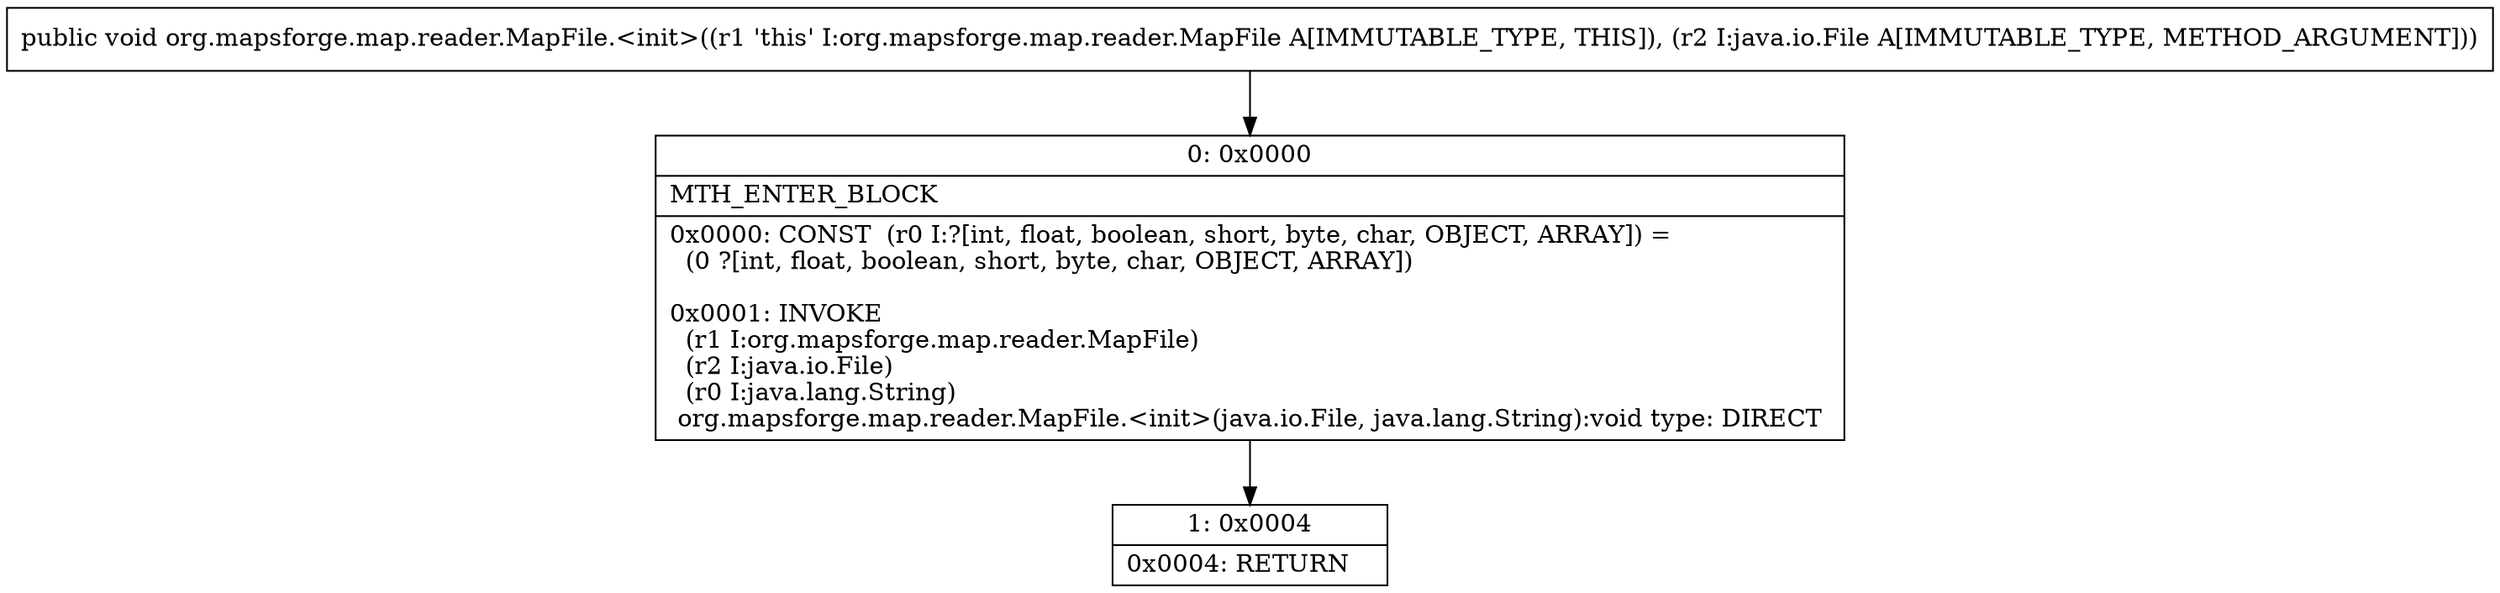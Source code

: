digraph "CFG fororg.mapsforge.map.reader.MapFile.\<init\>(Ljava\/io\/File;)V" {
Node_0 [shape=record,label="{0\:\ 0x0000|MTH_ENTER_BLOCK\l|0x0000: CONST  (r0 I:?[int, float, boolean, short, byte, char, OBJECT, ARRAY]) = \l  (0 ?[int, float, boolean, short, byte, char, OBJECT, ARRAY])\l \l0x0001: INVOKE  \l  (r1 I:org.mapsforge.map.reader.MapFile)\l  (r2 I:java.io.File)\l  (r0 I:java.lang.String)\l org.mapsforge.map.reader.MapFile.\<init\>(java.io.File, java.lang.String):void type: DIRECT \l}"];
Node_1 [shape=record,label="{1\:\ 0x0004|0x0004: RETURN   \l}"];
MethodNode[shape=record,label="{public void org.mapsforge.map.reader.MapFile.\<init\>((r1 'this' I:org.mapsforge.map.reader.MapFile A[IMMUTABLE_TYPE, THIS]), (r2 I:java.io.File A[IMMUTABLE_TYPE, METHOD_ARGUMENT])) }"];
MethodNode -> Node_0;
Node_0 -> Node_1;
}

